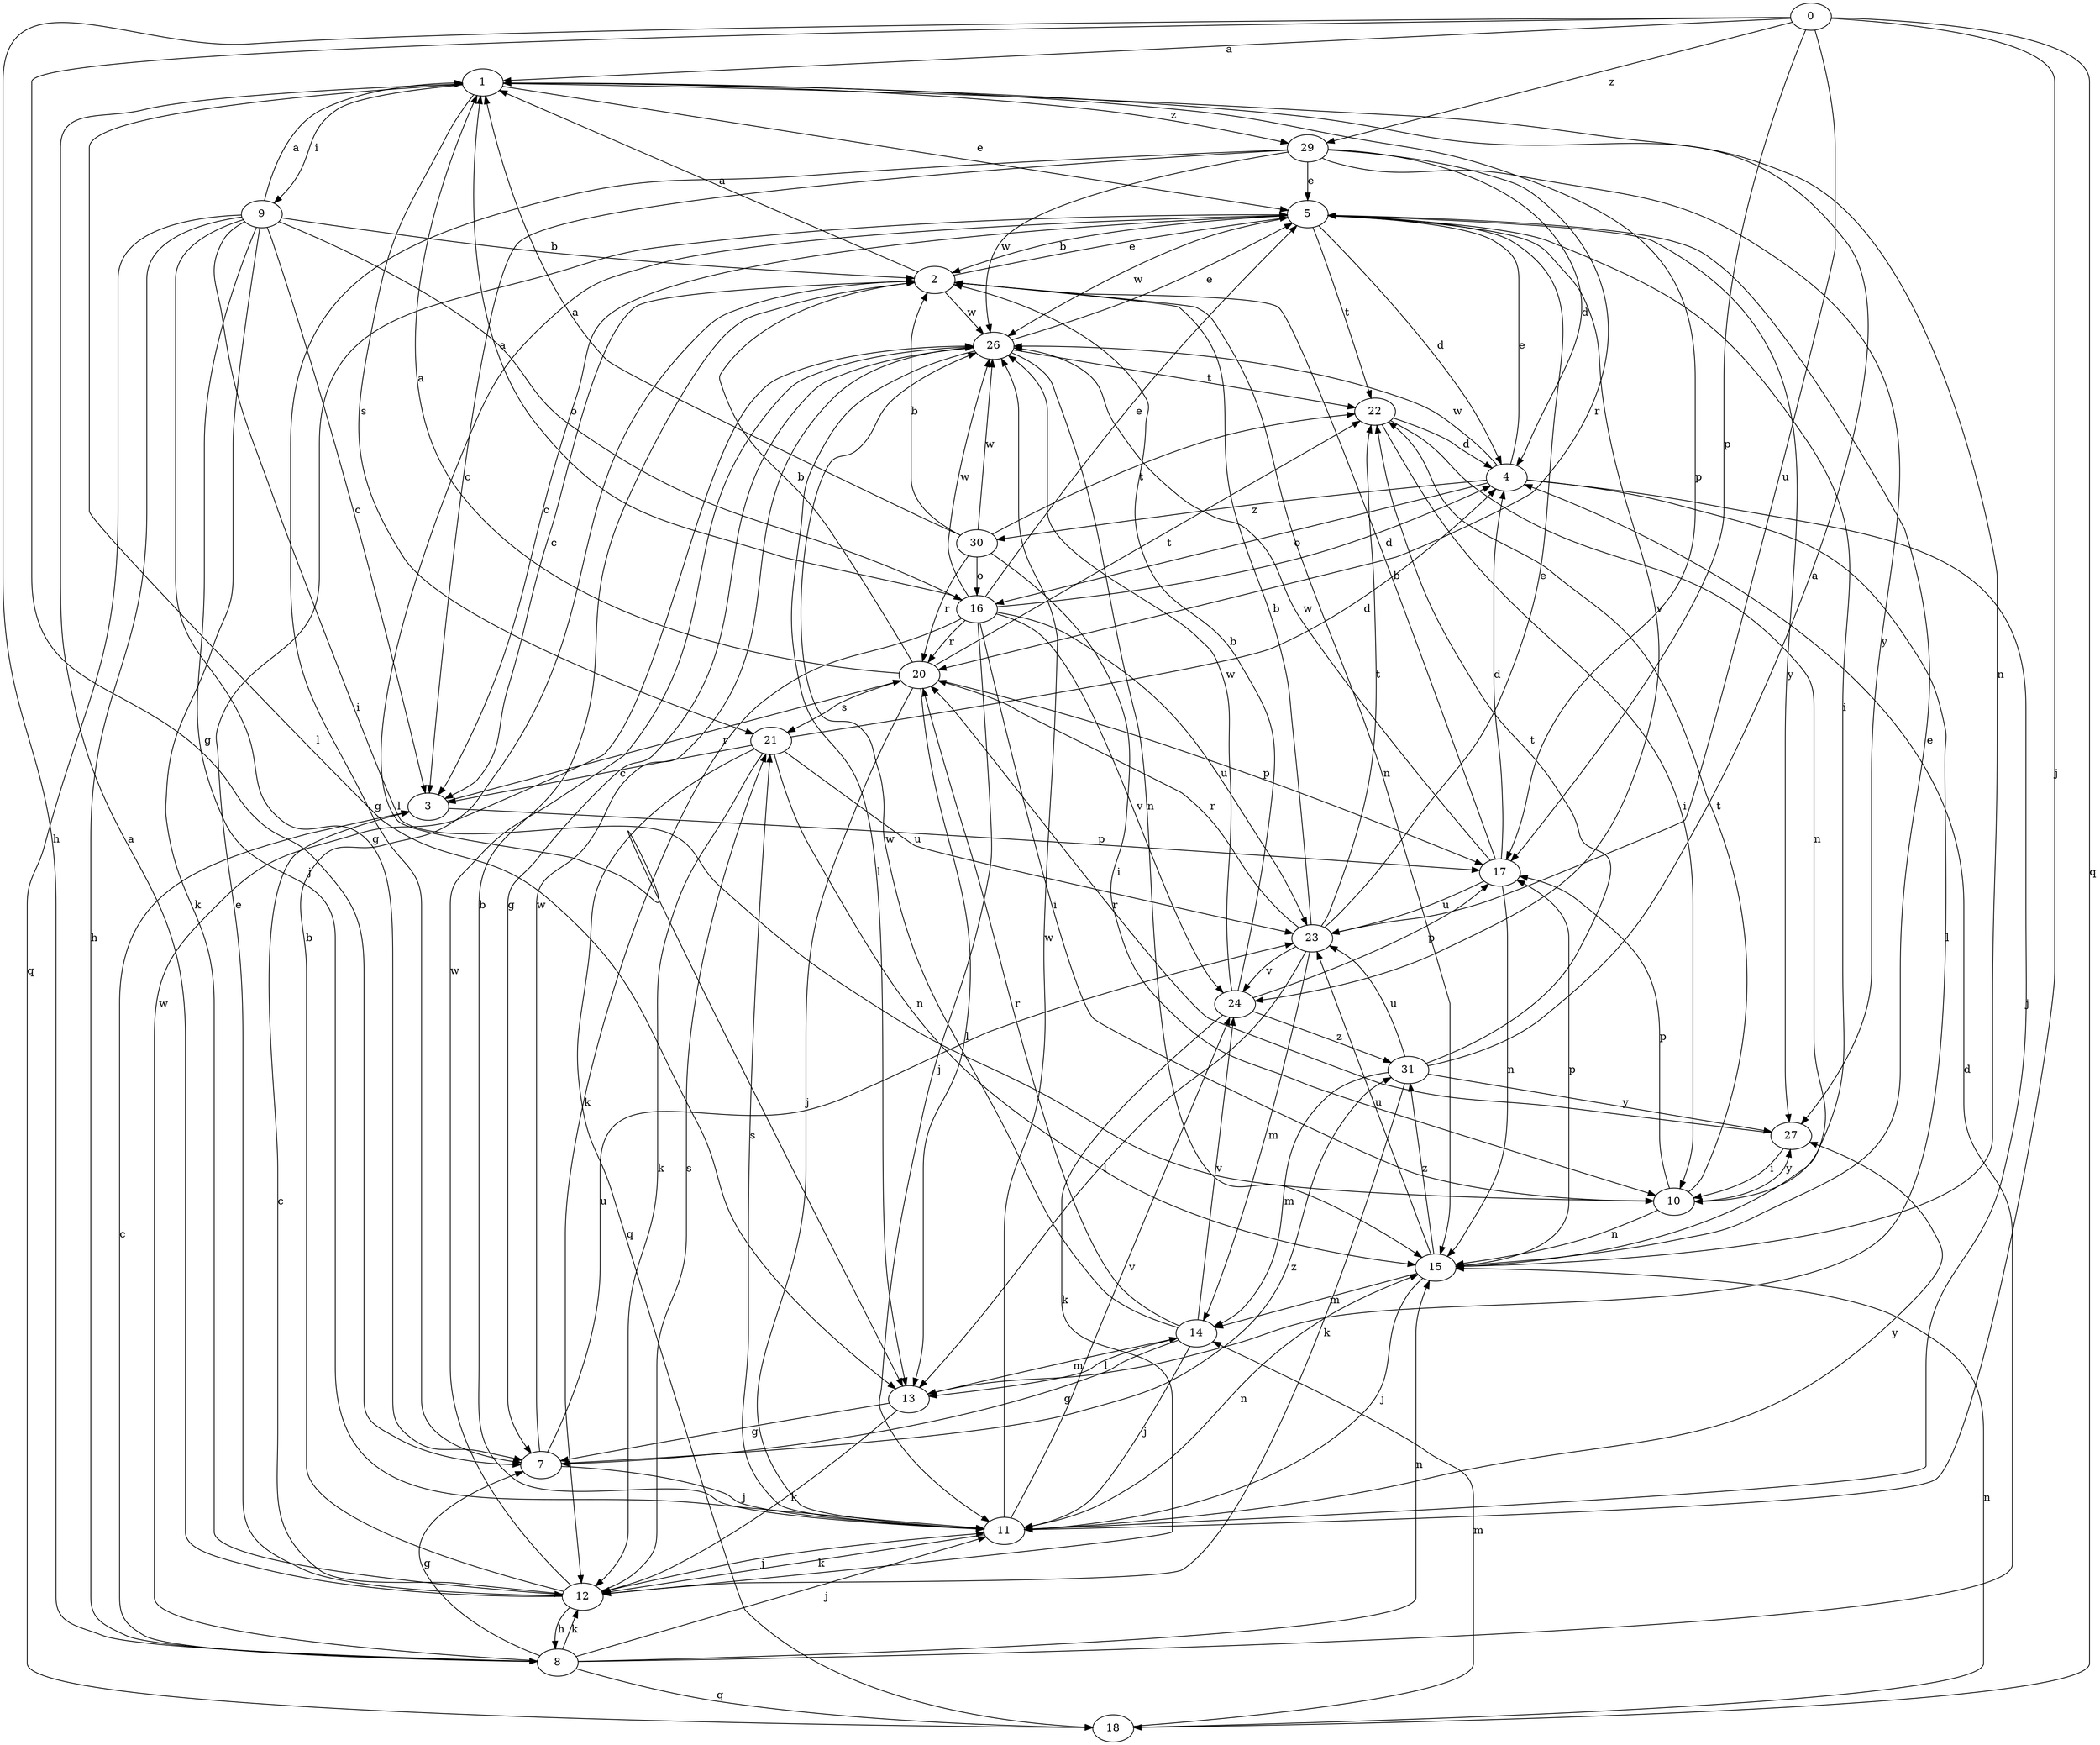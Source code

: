 strict digraph  {
0;
1;
2;
3;
4;
5;
7;
8;
9;
10;
11;
12;
13;
14;
15;
16;
17;
18;
20;
21;
22;
23;
24;
26;
27;
29;
30;
31;
0 -> 1  [label=a];
0 -> 7  [label=g];
0 -> 8  [label=h];
0 -> 11  [label=j];
0 -> 17  [label=p];
0 -> 18  [label=q];
0 -> 23  [label=u];
0 -> 29  [label=z];
1 -> 5  [label=e];
1 -> 9  [label=i];
1 -> 13  [label=l];
1 -> 15  [label=n];
1 -> 17  [label=p];
1 -> 21  [label=s];
1 -> 29  [label=z];
2 -> 1  [label=a];
2 -> 3  [label=c];
2 -> 5  [label=e];
2 -> 15  [label=n];
2 -> 26  [label=w];
3 -> 17  [label=p];
3 -> 20  [label=r];
4 -> 5  [label=e];
4 -> 11  [label=j];
4 -> 13  [label=l];
4 -> 16  [label=o];
4 -> 26  [label=w];
4 -> 30  [label=z];
5 -> 2  [label=b];
5 -> 3  [label=c];
5 -> 4  [label=d];
5 -> 10  [label=i];
5 -> 13  [label=l];
5 -> 22  [label=t];
5 -> 24  [label=v];
5 -> 26  [label=w];
5 -> 27  [label=y];
7 -> 11  [label=j];
7 -> 23  [label=u];
7 -> 26  [label=w];
7 -> 31  [label=z];
8 -> 3  [label=c];
8 -> 4  [label=d];
8 -> 7  [label=g];
8 -> 11  [label=j];
8 -> 12  [label=k];
8 -> 15  [label=n];
8 -> 18  [label=q];
8 -> 26  [label=w];
9 -> 1  [label=a];
9 -> 2  [label=b];
9 -> 3  [label=c];
9 -> 7  [label=g];
9 -> 8  [label=h];
9 -> 10  [label=i];
9 -> 11  [label=j];
9 -> 12  [label=k];
9 -> 16  [label=o];
9 -> 18  [label=q];
10 -> 15  [label=n];
10 -> 17  [label=p];
10 -> 22  [label=t];
10 -> 27  [label=y];
11 -> 2  [label=b];
11 -> 12  [label=k];
11 -> 15  [label=n];
11 -> 21  [label=s];
11 -> 24  [label=v];
11 -> 26  [label=w];
11 -> 27  [label=y];
12 -> 1  [label=a];
12 -> 2  [label=b];
12 -> 3  [label=c];
12 -> 5  [label=e];
12 -> 8  [label=h];
12 -> 11  [label=j];
12 -> 21  [label=s];
12 -> 26  [label=w];
13 -> 7  [label=g];
13 -> 12  [label=k];
13 -> 14  [label=m];
14 -> 7  [label=g];
14 -> 11  [label=j];
14 -> 13  [label=l];
14 -> 20  [label=r];
14 -> 24  [label=v];
14 -> 26  [label=w];
15 -> 5  [label=e];
15 -> 11  [label=j];
15 -> 14  [label=m];
15 -> 17  [label=p];
15 -> 23  [label=u];
15 -> 31  [label=z];
16 -> 1  [label=a];
16 -> 4  [label=d];
16 -> 5  [label=e];
16 -> 10  [label=i];
16 -> 11  [label=j];
16 -> 12  [label=k];
16 -> 20  [label=r];
16 -> 23  [label=u];
16 -> 24  [label=v];
16 -> 26  [label=w];
17 -> 2  [label=b];
17 -> 4  [label=d];
17 -> 15  [label=n];
17 -> 23  [label=u];
17 -> 26  [label=w];
18 -> 14  [label=m];
18 -> 15  [label=n];
20 -> 1  [label=a];
20 -> 2  [label=b];
20 -> 11  [label=j];
20 -> 13  [label=l];
20 -> 17  [label=p];
20 -> 21  [label=s];
20 -> 22  [label=t];
21 -> 3  [label=c];
21 -> 4  [label=d];
21 -> 12  [label=k];
21 -> 15  [label=n];
21 -> 18  [label=q];
21 -> 23  [label=u];
22 -> 4  [label=d];
22 -> 10  [label=i];
22 -> 15  [label=n];
23 -> 2  [label=b];
23 -> 5  [label=e];
23 -> 13  [label=l];
23 -> 14  [label=m];
23 -> 20  [label=r];
23 -> 22  [label=t];
23 -> 24  [label=v];
24 -> 2  [label=b];
24 -> 12  [label=k];
24 -> 17  [label=p];
24 -> 26  [label=w];
24 -> 31  [label=z];
26 -> 5  [label=e];
26 -> 7  [label=g];
26 -> 13  [label=l];
26 -> 15  [label=n];
26 -> 22  [label=t];
27 -> 10  [label=i];
27 -> 20  [label=r];
29 -> 3  [label=c];
29 -> 4  [label=d];
29 -> 5  [label=e];
29 -> 7  [label=g];
29 -> 20  [label=r];
29 -> 26  [label=w];
29 -> 27  [label=y];
30 -> 1  [label=a];
30 -> 2  [label=b];
30 -> 10  [label=i];
30 -> 16  [label=o];
30 -> 20  [label=r];
30 -> 22  [label=t];
30 -> 26  [label=w];
31 -> 1  [label=a];
31 -> 12  [label=k];
31 -> 14  [label=m];
31 -> 22  [label=t];
31 -> 23  [label=u];
31 -> 27  [label=y];
}
